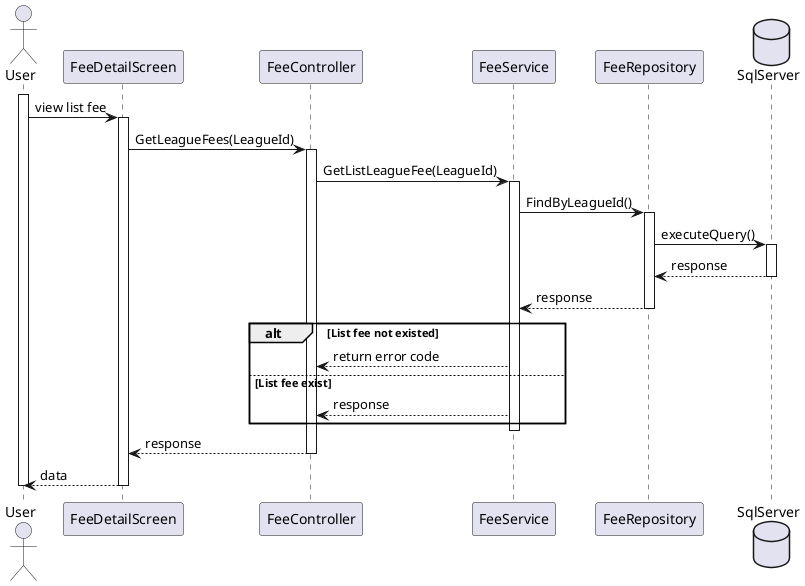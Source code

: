@startuml View Expense and Price detail (Guest)
actor User
participant FeeDetailScreen
participant FeeController
participant FeeService
participant FeeRepository
database SqlServer

activate User
    User -> FeeDetailScreen: view list fee
    activate FeeDetailScreen
        FeeDetailScreen -> FeeController: GetLeagueFees(LeagueId)
        activate FeeController
            FeeController -> FeeService: GetListLeagueFee(LeagueId)
            activate FeeService
                FeeService -> FeeRepository: FindByLeagueId()
                activate FeeRepository
                    FeeRepository -> SqlServer: executeQuery()
                    activate SqlServer
                        SqlServer --> FeeRepository: response
                    deactivate SqlServer
                    FeeRepository --> FeeService: response
                deactivate FeeRepository
                alt List fee not existed
                    FeeService --> FeeController: return error code
                else List fee exist 
                    FeeService --> FeeController: response
                end
            deactivate FeeService
            FeeController ---> FeeDetailScreen: response
        deactivate FeeController
        FeeDetailScreen --> User: data
    deactivate FeeDetailScreen
deactivate User
@enduml